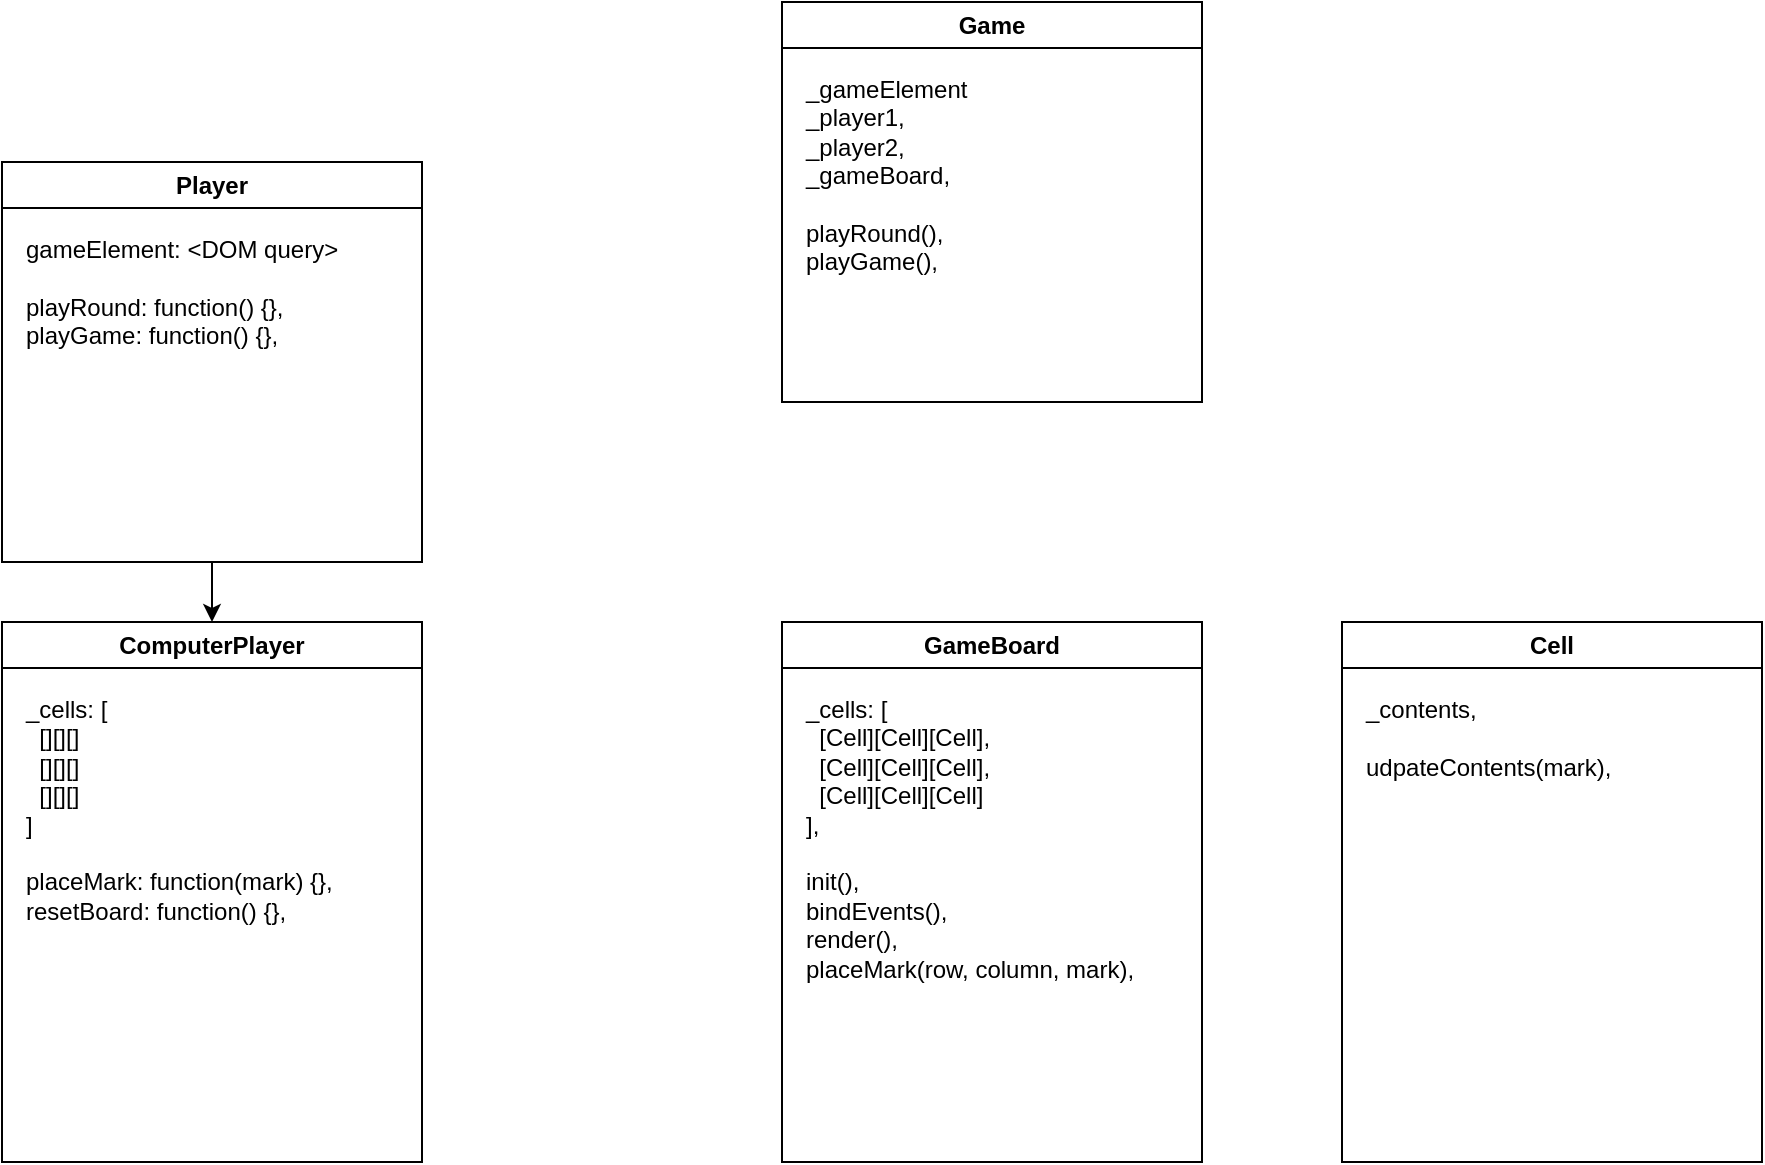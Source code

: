 <mxfile version="20.8.13" type="github">
  <diagram name="Page-1" id="5d7acffa-a066-3a61-03fe-96351882024d">
    <mxGraphModel dx="1434" dy="771" grid="1" gridSize="10" guides="1" tooltips="1" connect="1" arrows="1" fold="1" page="1" pageScale="1" pageWidth="1100" pageHeight="850" background="#ffffff" math="0" shadow="0">
      <root>
        <mxCell id="0" />
        <mxCell id="1" parent="0" />
        <mxCell id="NXrp07bVZsFrneDTtaF1-1" value="Game" style="swimlane;whiteSpace=wrap;html=1;" vertex="1" parent="1">
          <mxGeometry x="490" y="40" width="210" height="200" as="geometry">
            <mxRectangle x="50" y="90" width="70" height="30" as="alternateBounds" />
          </mxGeometry>
        </mxCell>
        <mxCell id="NXrp07bVZsFrneDTtaF1-2" value="_gameElement&lt;br&gt;_player1,&lt;br&gt;_player2,&lt;br&gt;_gameBoard,&lt;br&gt;&lt;br&gt;playRound(),&lt;br&gt;playGame()," style="text;html=1;strokeColor=none;fillColor=none;align=left;verticalAlign=top;whiteSpace=wrap;rounded=0;" vertex="1" parent="NXrp07bVZsFrneDTtaF1-1">
          <mxGeometry x="10" y="30" width="190" height="160" as="geometry" />
        </mxCell>
        <mxCell id="NXrp07bVZsFrneDTtaF1-7" value="GameBoard" style="swimlane;whiteSpace=wrap;html=1;" vertex="1" parent="1">
          <mxGeometry x="490" y="350" width="210" height="270" as="geometry">
            <mxRectangle x="50" y="90" width="70" height="30" as="alternateBounds" />
          </mxGeometry>
        </mxCell>
        <mxCell id="NXrp07bVZsFrneDTtaF1-8" value="_cells: [&lt;br&gt;&lt;span style=&quot;background-color: initial;&quot;&gt;&amp;nbsp; [Cell][&lt;/span&gt;Cell][Cell],&lt;br&gt;&amp;nbsp;&amp;nbsp;&lt;span style=&quot;border-color: var(--border-color); background-color: initial;&quot;&gt;[Cell][&lt;/span&gt;Cell][Cell&lt;span style=&quot;border-color: var(--border-color); background-color: initial;&quot;&gt;],&lt;br&gt;&lt;/span&gt;&amp;nbsp;&amp;nbsp;&lt;span style=&quot;border-color: var(--border-color); background-color: initial;&quot;&gt;[Cell][&lt;/span&gt;Cell][Cell&lt;span style=&quot;border-color: var(--border-color); background-color: initial;&quot;&gt;]&lt;/span&gt;&lt;span style=&quot;background-color: initial;&quot;&gt;&lt;br&gt;&lt;/span&gt;&lt;div style=&quot;&quot;&gt;&lt;span style=&quot;background-color: initial;&quot;&gt;],&lt;/span&gt;&lt;/div&gt;&lt;div style=&quot;&quot;&gt;&lt;span style=&quot;background-color: initial;&quot;&gt;&lt;br&gt;&lt;/span&gt;&lt;/div&gt;&lt;div style=&quot;&quot;&gt;&lt;span style=&quot;background-color: initial;&quot;&gt;init(),&lt;/span&gt;&lt;/div&gt;&lt;div style=&quot;&quot;&gt;&lt;span style=&quot;background-color: initial;&quot;&gt;bindEvents(),&lt;/span&gt;&lt;/div&gt;&lt;div style=&quot;&quot;&gt;&lt;span style=&quot;background-color: initial;&quot;&gt;render(),&lt;/span&gt;&lt;/div&gt;&lt;div style=&quot;&quot;&gt;&lt;span style=&quot;background-color: initial;&quot;&gt;placeMark(row, column, mark),&lt;/span&gt;&lt;/div&gt;" style="text;html=1;strokeColor=none;fillColor=none;align=left;verticalAlign=top;whiteSpace=wrap;rounded=0;" vertex="1" parent="NXrp07bVZsFrneDTtaF1-7">
          <mxGeometry x="10" y="30" width="190" height="230" as="geometry" />
        </mxCell>
        <mxCell id="NXrp07bVZsFrneDTtaF1-16" style="edgeStyle=orthogonalEdgeStyle;rounded=0;orthogonalLoop=1;jettySize=auto;html=1;exitX=0.5;exitY=1;exitDx=0;exitDy=0;entryX=0.5;entryY=0;entryDx=0;entryDy=0;" edge="1" parent="1" source="NXrp07bVZsFrneDTtaF1-12" target="NXrp07bVZsFrneDTtaF1-14">
          <mxGeometry relative="1" as="geometry" />
        </mxCell>
        <mxCell id="NXrp07bVZsFrneDTtaF1-12" value="Player" style="swimlane;whiteSpace=wrap;html=1;" vertex="1" parent="1">
          <mxGeometry x="100" y="120" width="210" height="200" as="geometry">
            <mxRectangle x="50" y="90" width="70" height="30" as="alternateBounds" />
          </mxGeometry>
        </mxCell>
        <mxCell id="NXrp07bVZsFrneDTtaF1-13" value="gameElement: &amp;lt;DOM query&amp;gt;&lt;br&gt;&lt;br&gt;playRound: function() {},&lt;br&gt;playGame: function() {}," style="text;html=1;strokeColor=none;fillColor=none;align=left;verticalAlign=top;whiteSpace=wrap;rounded=0;" vertex="1" parent="NXrp07bVZsFrneDTtaF1-12">
          <mxGeometry x="10" y="30" width="190" height="160" as="geometry" />
        </mxCell>
        <mxCell id="NXrp07bVZsFrneDTtaF1-14" value="ComputerPlayer" style="swimlane;whiteSpace=wrap;html=1;" vertex="1" parent="1">
          <mxGeometry x="100" y="350" width="210" height="270" as="geometry">
            <mxRectangle x="50" y="90" width="70" height="30" as="alternateBounds" />
          </mxGeometry>
        </mxCell>
        <mxCell id="NXrp07bVZsFrneDTtaF1-15" value="_cells: [&lt;br&gt;&lt;div style=&quot;&quot;&gt;&lt;span style=&quot;background-color: initial;&quot;&gt;&amp;nbsp; [][][]&lt;/span&gt;&lt;/div&gt;&lt;div style=&quot;&quot;&gt;&amp;nbsp; [][][]&lt;/div&gt;&lt;div style=&quot;&quot;&gt;&amp;nbsp; [][][]&lt;/div&gt;&lt;div style=&quot;&quot;&gt;&lt;span style=&quot;background-color: initial;&quot;&gt;]&lt;/span&gt;&lt;/div&gt;&lt;div style=&quot;&quot;&gt;&lt;span style=&quot;background-color: initial;&quot;&gt;&lt;br&gt;&lt;/span&gt;&lt;/div&gt;&lt;div style=&quot;&quot;&gt;&lt;span style=&quot;background-color: initial;&quot;&gt;placeMark: function(mark) {},&lt;/span&gt;&lt;/div&gt;&lt;div style=&quot;&quot;&gt;resetBoard: function() {},&lt;/div&gt;" style="text;html=1;strokeColor=none;fillColor=none;align=left;verticalAlign=top;whiteSpace=wrap;rounded=0;" vertex="1" parent="NXrp07bVZsFrneDTtaF1-14">
          <mxGeometry x="10" y="30" width="190" height="230" as="geometry" />
        </mxCell>
        <mxCell id="NXrp07bVZsFrneDTtaF1-17" value="Cell" style="swimlane;whiteSpace=wrap;html=1;" vertex="1" parent="1">
          <mxGeometry x="770" y="350" width="210" height="270" as="geometry">
            <mxRectangle x="50" y="90" width="70" height="30" as="alternateBounds" />
          </mxGeometry>
        </mxCell>
        <mxCell id="NXrp07bVZsFrneDTtaF1-18" value="_contents,&lt;br&gt;&lt;br&gt;udpateContents(mark)," style="text;html=1;strokeColor=none;fillColor=none;align=left;verticalAlign=top;whiteSpace=wrap;rounded=0;" vertex="1" parent="NXrp07bVZsFrneDTtaF1-17">
          <mxGeometry x="10" y="30" width="190" height="230" as="geometry" />
        </mxCell>
      </root>
    </mxGraphModel>
  </diagram>
</mxfile>
